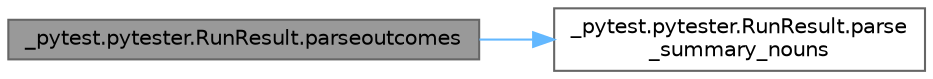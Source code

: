 digraph "_pytest.pytester.RunResult.parseoutcomes"
{
 // LATEX_PDF_SIZE
  bgcolor="transparent";
  edge [fontname=Helvetica,fontsize=10,labelfontname=Helvetica,labelfontsize=10];
  node [fontname=Helvetica,fontsize=10,shape=box,height=0.2,width=0.4];
  rankdir="LR";
  Node1 [id="Node000001",label="_pytest.pytester.RunResult.parseoutcomes",height=0.2,width=0.4,color="gray40", fillcolor="grey60", style="filled", fontcolor="black",tooltip=" "];
  Node1 -> Node2 [id="edge1_Node000001_Node000002",color="steelblue1",style="solid",tooltip=" "];
  Node2 [id="Node000002",label="_pytest.pytester.RunResult.parse\l_summary_nouns",height=0.2,width=0.4,color="grey40", fillcolor="white", style="filled",URL="$class__pytest_1_1pytester_1_1_run_result.html#a4d63c9bcde302aba7eb0200ce9525f59",tooltip=" "];
}
